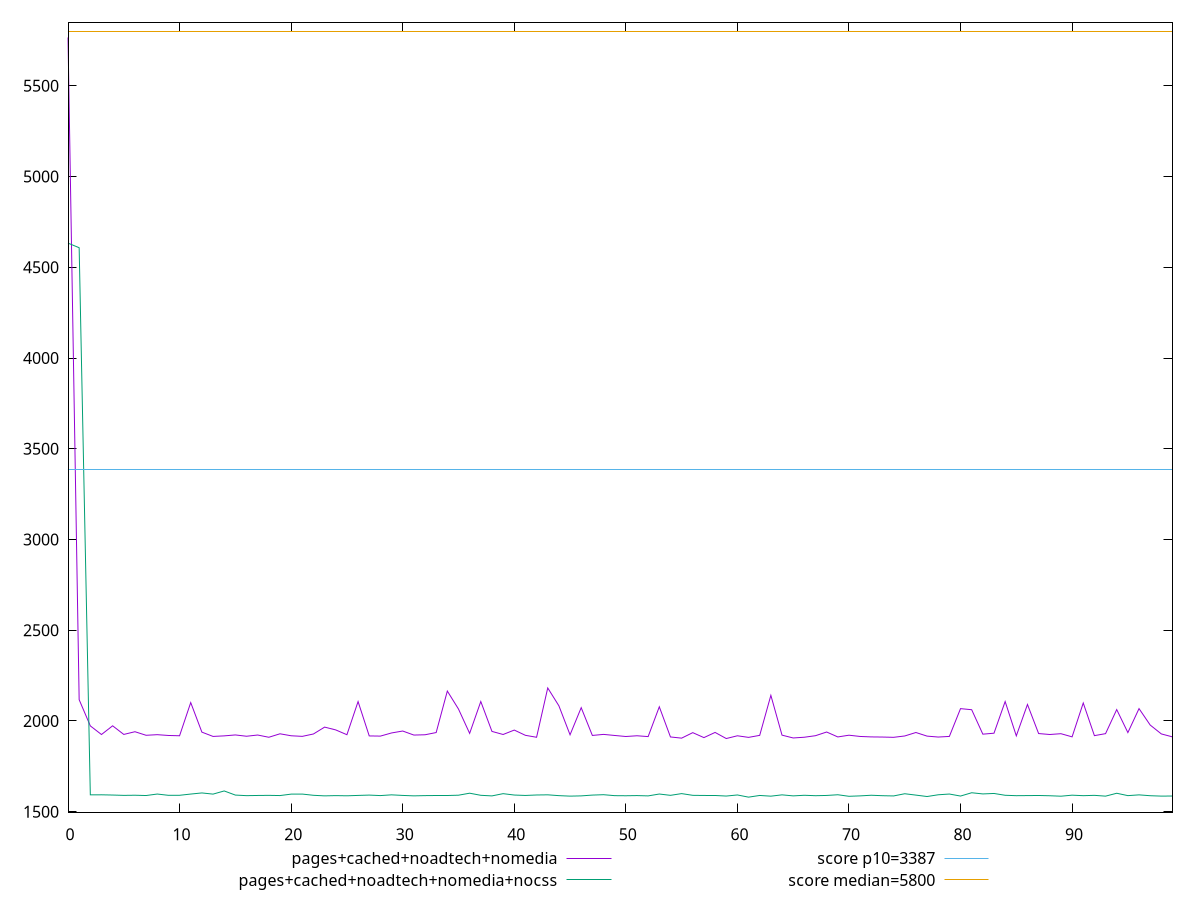reset

$pagesCachedNoadtechNomedia <<EOF
0 5766.440472309114
1 2117.0975000000003
2 1972.7137000000002
3 1925.1824000000001
4 1973.1419999999998
5 1925.638
6 1940.5839999999994
7 1920.95755
8 1924.2910999999997
9 1919.8947
10 1918.3179999999998
11 2101.2010999999998
12 1938.3049999999998
13 1914.6675500000001
14 1917.7323500000002
15 1922.8334999999997
16 1915.6629000000003
17 1922.3849500000001
18 1910.0515000000005
19 1929.1529999999998
20 1918.2694
21 1915.0019000000002
22 1928.1079999999997
23 1965.9792499999999
24 1950.4764999999998
25 1924.0832999999998
26 2106.7481
27 1917.4298000000003
28 1916.39475
29 1933.7565
30 1944.4044999999996
31 1922.2030000000002
32 1923.7952000000002
33 1936.0195999999996
34 2164.6965
35 2065.634
36 1931.4535
37 2107.0654999999997
38 1942.3048500000004
39 1925.3305
40 1949.6515000000004
41 1920.72795
42 1909.9881000000003
43 2181.8266999999996
44 2083.3934999999997
45 1923.6860000000001
46 2073.1385
47 1920.078
48 1925.8749999999998
49 1919.9074999999998
50 1914.2679500000004
51 1918.2740000000001
52 1913.7306999999996
53 2077.998
54 1911.7565
55 1905.1908499999997
56 1935.4818999999998
57 1908.1375
58 1936.6954500000004
59 1903.0334999999995
60 1918.2078999999999
61 1909.4185000000002
62 1920.4827500000001
63 2141.0334999999995
64 1921.6729999999998
65 1906.14905
66 1910.2040000000002
67 1918.6536500000002
68 1938.9706500000002
69 1911.82965
70 1921.3539999999998
71 1914.4888999999998
72 1911.982
73 1911.2244500000002
74 1909.7115499999995
75 1917.15875
76 1936.2810000000004
77 1916.3457000000003
78 1911.2632000000003
79 1914.6613500000003
80 2067.8395
81 2061.8005000000003
82 1927.1382999999998
83 1932.41525
84 2106.9545
85 1917.8058
86 2090.835
87 1930.4987500000002
88 1925.292
89 1929.6867000000002
90 1912.2972499999998
91 2098.9039999999995
92 1919.0069999999998
93 1929.9615
94 2062.5812
95 1935.797
96 2067.9498000000003
97 1977.4375
98 1928.42105
99 1912.1131500000001
EOF

$pagesCachedNoadtechNomediaNocss <<EOF
0 4633.089912389758
1 4607.77104770718
2 1592.7065000000002
3 1592.9816500000002
4 1591.6129999999998
5 1589.7889499999997
6 1590.56
7 1588.91325
8 1597.1352499999998
9 1590.0965
10 1590.2339499999998
11 1597.0555
12 1603.2185
13 1596.75365
14 1614.1449499999999
15 1591.4649999999997
16 1588.2770500000001
17 1589.2665
18 1589.8740000000003
19 1588.7700999999997
20 1596.643
21 1596.9628
22 1590.2193499999998
23 1587.06375
24 1588.531
25 1587.4337
26 1589.5522999999998
27 1591.341
28 1588.6433499999998
29 1592.6868999999997
30 1589.52295
31 1587.1275
32 1588.4815
33 1586.5711999999999
34 1586.5869999999998
35 1590.7514999999999
36 1601.7512
37 1590.1889999999999
38 1586.9122
39 1599.2134999999998
40 1591.64815
41 1589.3954999999999
42 1591.8858500000001
43 1592.8432000000003
44 1588.3276999999998
45 1585.6161499999998
46 1587.0079999999998
47 1591.3754000000001
48 1593.4859999999999
49 1588.2465500000003
50 1587.6942999999997
51 1588.6369999999997
52 1586.926
53 1597.2030000000002
54 1589.9850999999999
55 1599.4893
56 1590.0545000000002
57 1589.289
58 1589.2256000000002
59 1586.0640999999998
60 1592.072
61 1580.0095
62 1589.3409000000001
63 1585.45255
64 1592.6565
65 1587.0113499999995
66 1590.3465
67 1588.0135
68 1589.3999999999996
69 1593.2266
70 1584.732
71 1587.02385
72 1590.4875000000002
73 1588.0097999999998
74 1586.65575
75 1598.773
76 1591.2633999999998
77 1583.4740000000002
78 1593.0789999999997
79 1597.15
80 1586.0576
81 1604.2685999999999
82 1597.7848500000002
83 1600.33795
84 1590.3224999999998
85 1588.1115000000002
86 1588.6399999999999
87 1589.1611500000001
88 1587.73135
89 1585.2314999999999
90 1590.891
91 1588.1135
92 1589.99615
93 1585.5263999999997
94 1601.466
95 1588.377
96 1592.5935
97 1587.9195
98 1585.7503500000003
99 1586.1997000000001
EOF

set key outside below
set xrange [0:99]
set yrange [1496.2808805538175:5850.169091755296]
set trange [1496.2808805538175:5850.169091755296]
set terminal svg size 640, 520 enhanced background rgb 'white'
set output "report_00019_2021-02-10T18-14-37.922Z//speed-index/comparison/line/3_vs_4.svg"

plot $pagesCachedNoadtechNomedia title "pages+cached+noadtech+nomedia" with line, \
     $pagesCachedNoadtechNomediaNocss title "pages+cached+noadtech+nomedia+nocss" with line, \
     3387 title "score p10=3387", \
     5800 title "score median=5800"

reset
